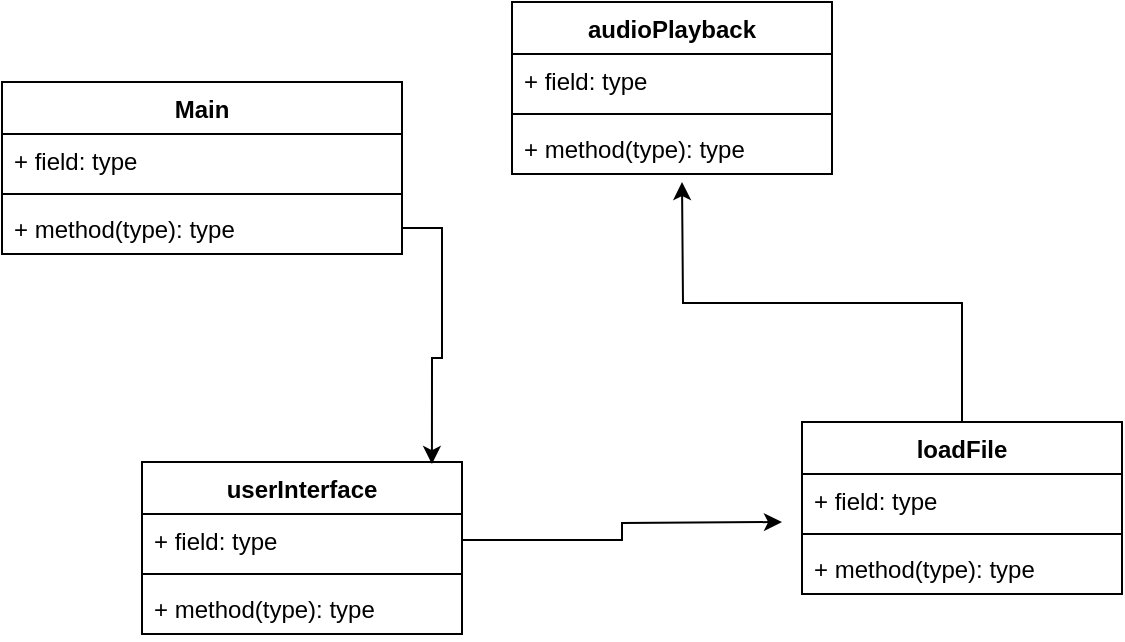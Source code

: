 <mxfile version="21.3.7" type="device">
  <diagram name="Page-1" id="Os65dywqyYG1lFZlzjWv">
    <mxGraphModel dx="610" dy="406" grid="1" gridSize="10" guides="1" tooltips="1" connect="1" arrows="1" fold="1" page="1" pageScale="1" pageWidth="850" pageHeight="1100" math="0" shadow="0">
      <root>
        <mxCell id="0" />
        <mxCell id="1" parent="0" />
        <mxCell id="g9Dsd2R5dPbU21bOtg8D-1" value="Main" style="swimlane;fontStyle=1;align=center;verticalAlign=top;childLayout=stackLayout;horizontal=1;startSize=26;horizontalStack=0;resizeParent=1;resizeParentMax=0;resizeLast=0;collapsible=1;marginBottom=0;whiteSpace=wrap;html=1;" parent="1" vertex="1">
          <mxGeometry x="10" y="290" width="200" height="86" as="geometry" />
        </mxCell>
        <mxCell id="g9Dsd2R5dPbU21bOtg8D-2" value="+ field: type" style="text;strokeColor=none;fillColor=none;align=left;verticalAlign=top;spacingLeft=4;spacingRight=4;overflow=hidden;rotatable=0;points=[[0,0.5],[1,0.5]];portConstraint=eastwest;whiteSpace=wrap;html=1;" parent="g9Dsd2R5dPbU21bOtg8D-1" vertex="1">
          <mxGeometry y="26" width="200" height="26" as="geometry" />
        </mxCell>
        <mxCell id="g9Dsd2R5dPbU21bOtg8D-3" value="" style="line;strokeWidth=1;fillColor=none;align=left;verticalAlign=middle;spacingTop=-1;spacingLeft=3;spacingRight=3;rotatable=0;labelPosition=right;points=[];portConstraint=eastwest;strokeColor=inherit;" parent="g9Dsd2R5dPbU21bOtg8D-1" vertex="1">
          <mxGeometry y="52" width="200" height="8" as="geometry" />
        </mxCell>
        <mxCell id="g9Dsd2R5dPbU21bOtg8D-4" value="+ method(type): type" style="text;strokeColor=none;fillColor=none;align=left;verticalAlign=top;spacingLeft=4;spacingRight=4;overflow=hidden;rotatable=0;points=[[0,0.5],[1,0.5]];portConstraint=eastwest;whiteSpace=wrap;html=1;" parent="g9Dsd2R5dPbU21bOtg8D-1" vertex="1">
          <mxGeometry y="60" width="200" height="26" as="geometry" />
        </mxCell>
        <mxCell id="g9Dsd2R5dPbU21bOtg8D-5" value="audioPlayback" style="swimlane;fontStyle=1;align=center;verticalAlign=top;childLayout=stackLayout;horizontal=1;startSize=26;horizontalStack=0;resizeParent=1;resizeParentMax=0;resizeLast=0;collapsible=1;marginBottom=0;whiteSpace=wrap;html=1;" parent="1" vertex="1">
          <mxGeometry x="265" y="250" width="160" height="86" as="geometry" />
        </mxCell>
        <mxCell id="g9Dsd2R5dPbU21bOtg8D-6" value="+ field: type" style="text;strokeColor=none;fillColor=none;align=left;verticalAlign=top;spacingLeft=4;spacingRight=4;overflow=hidden;rotatable=0;points=[[0,0.5],[1,0.5]];portConstraint=eastwest;whiteSpace=wrap;html=1;" parent="g9Dsd2R5dPbU21bOtg8D-5" vertex="1">
          <mxGeometry y="26" width="160" height="26" as="geometry" />
        </mxCell>
        <mxCell id="g9Dsd2R5dPbU21bOtg8D-7" value="" style="line;strokeWidth=1;fillColor=none;align=left;verticalAlign=middle;spacingTop=-1;spacingLeft=3;spacingRight=3;rotatable=0;labelPosition=right;points=[];portConstraint=eastwest;strokeColor=inherit;" parent="g9Dsd2R5dPbU21bOtg8D-5" vertex="1">
          <mxGeometry y="52" width="160" height="8" as="geometry" />
        </mxCell>
        <mxCell id="g9Dsd2R5dPbU21bOtg8D-8" value="+ method(type): type" style="text;strokeColor=none;fillColor=none;align=left;verticalAlign=top;spacingLeft=4;spacingRight=4;overflow=hidden;rotatable=0;points=[[0,0.5],[1,0.5]];portConstraint=eastwest;whiteSpace=wrap;html=1;" parent="g9Dsd2R5dPbU21bOtg8D-5" vertex="1">
          <mxGeometry y="60" width="160" height="26" as="geometry" />
        </mxCell>
        <mxCell id="g9Dsd2R5dPbU21bOtg8D-19" style="edgeStyle=orthogonalEdgeStyle;rounded=0;orthogonalLoop=1;jettySize=auto;html=1;exitX=0.5;exitY=0;exitDx=0;exitDy=0;" parent="1" source="g9Dsd2R5dPbU21bOtg8D-9" edge="1">
          <mxGeometry relative="1" as="geometry">
            <mxPoint x="350" y="340" as="targetPoint" />
          </mxGeometry>
        </mxCell>
        <mxCell id="g9Dsd2R5dPbU21bOtg8D-9" value="loadFile" style="swimlane;fontStyle=1;align=center;verticalAlign=top;childLayout=stackLayout;horizontal=1;startSize=26;horizontalStack=0;resizeParent=1;resizeParentMax=0;resizeLast=0;collapsible=1;marginBottom=0;whiteSpace=wrap;html=1;" parent="1" vertex="1">
          <mxGeometry x="410" y="460" width="160" height="86" as="geometry" />
        </mxCell>
        <mxCell id="g9Dsd2R5dPbU21bOtg8D-10" value="+ field: type" style="text;strokeColor=none;fillColor=none;align=left;verticalAlign=top;spacingLeft=4;spacingRight=4;overflow=hidden;rotatable=0;points=[[0,0.5],[1,0.5]];portConstraint=eastwest;whiteSpace=wrap;html=1;" parent="g9Dsd2R5dPbU21bOtg8D-9" vertex="1">
          <mxGeometry y="26" width="160" height="26" as="geometry" />
        </mxCell>
        <mxCell id="g9Dsd2R5dPbU21bOtg8D-11" value="" style="line;strokeWidth=1;fillColor=none;align=left;verticalAlign=middle;spacingTop=-1;spacingLeft=3;spacingRight=3;rotatable=0;labelPosition=right;points=[];portConstraint=eastwest;strokeColor=inherit;" parent="g9Dsd2R5dPbU21bOtg8D-9" vertex="1">
          <mxGeometry y="52" width="160" height="8" as="geometry" />
        </mxCell>
        <mxCell id="g9Dsd2R5dPbU21bOtg8D-12" value="+ method(type): type" style="text;strokeColor=none;fillColor=none;align=left;verticalAlign=top;spacingLeft=4;spacingRight=4;overflow=hidden;rotatable=0;points=[[0,0.5],[1,0.5]];portConstraint=eastwest;whiteSpace=wrap;html=1;" parent="g9Dsd2R5dPbU21bOtg8D-9" vertex="1">
          <mxGeometry y="60" width="160" height="26" as="geometry" />
        </mxCell>
        <mxCell id="g9Dsd2R5dPbU21bOtg8D-13" value="userInterface" style="swimlane;fontStyle=1;align=center;verticalAlign=top;childLayout=stackLayout;horizontal=1;startSize=26;horizontalStack=0;resizeParent=1;resizeParentMax=0;resizeLast=0;collapsible=1;marginBottom=0;whiteSpace=wrap;html=1;" parent="1" vertex="1">
          <mxGeometry x="80" y="480" width="160" height="86" as="geometry" />
        </mxCell>
        <mxCell id="g9Dsd2R5dPbU21bOtg8D-18" style="edgeStyle=orthogonalEdgeStyle;rounded=0;orthogonalLoop=1;jettySize=auto;html=1;exitX=1;exitY=0.5;exitDx=0;exitDy=0;" parent="g9Dsd2R5dPbU21bOtg8D-13" source="g9Dsd2R5dPbU21bOtg8D-14" edge="1">
          <mxGeometry relative="1" as="geometry">
            <mxPoint x="320" y="30" as="targetPoint" />
          </mxGeometry>
        </mxCell>
        <mxCell id="g9Dsd2R5dPbU21bOtg8D-14" value="+ field: type" style="text;strokeColor=none;fillColor=none;align=left;verticalAlign=top;spacingLeft=4;spacingRight=4;overflow=hidden;rotatable=0;points=[[0,0.5],[1,0.5]];portConstraint=eastwest;whiteSpace=wrap;html=1;" parent="g9Dsd2R5dPbU21bOtg8D-13" vertex="1">
          <mxGeometry y="26" width="160" height="26" as="geometry" />
        </mxCell>
        <mxCell id="g9Dsd2R5dPbU21bOtg8D-15" value="" style="line;strokeWidth=1;fillColor=none;align=left;verticalAlign=middle;spacingTop=-1;spacingLeft=3;spacingRight=3;rotatable=0;labelPosition=right;points=[];portConstraint=eastwest;strokeColor=inherit;" parent="g9Dsd2R5dPbU21bOtg8D-13" vertex="1">
          <mxGeometry y="52" width="160" height="8" as="geometry" />
        </mxCell>
        <mxCell id="g9Dsd2R5dPbU21bOtg8D-16" value="+ method(type): type" style="text;strokeColor=none;fillColor=none;align=left;verticalAlign=top;spacingLeft=4;spacingRight=4;overflow=hidden;rotatable=0;points=[[0,0.5],[1,0.5]];portConstraint=eastwest;whiteSpace=wrap;html=1;" parent="g9Dsd2R5dPbU21bOtg8D-13" vertex="1">
          <mxGeometry y="60" width="160" height="26" as="geometry" />
        </mxCell>
        <mxCell id="g9Dsd2R5dPbU21bOtg8D-20" style="edgeStyle=orthogonalEdgeStyle;rounded=0;orthogonalLoop=1;jettySize=auto;html=1;exitX=1;exitY=0.5;exitDx=0;exitDy=0;entryX=0.906;entryY=0.012;entryDx=0;entryDy=0;entryPerimeter=0;" parent="1" source="g9Dsd2R5dPbU21bOtg8D-4" target="g9Dsd2R5dPbU21bOtg8D-13" edge="1">
          <mxGeometry relative="1" as="geometry" />
        </mxCell>
      </root>
    </mxGraphModel>
  </diagram>
</mxfile>
